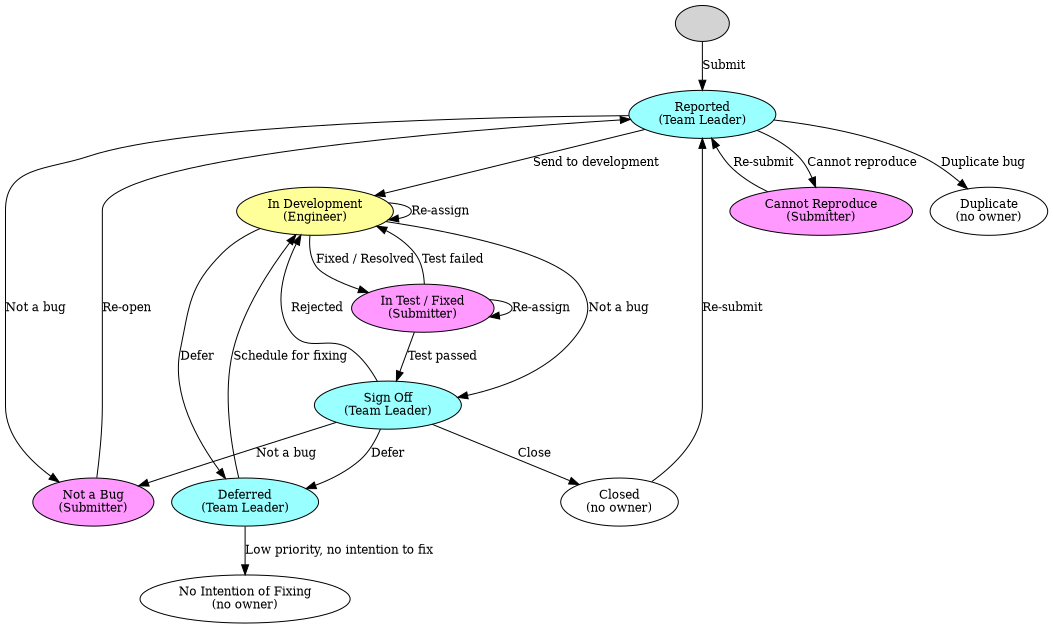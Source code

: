 digraph Workflow {
    size = "7, 8";
    margin = 0.01;
    #layout = circo;
    node [
        shape = ellipse,
        style = filled,
        fontsize = 12
    ];
    edge [
        fontsize = 12
    ];

    New [ label = "" ];

    #
    # Team leader
    #
    node [ fillcolor = "#99ffff" ];
    Reported         [ label = "Reported\n(Team Leader)" ];
    Sign_Off         [ label = "Sign Off\n(Team Leader)" ];
    Deferred         [ label = "Deferred\n(Team Leader)" ];

    #
    # Engineer
    #
    node [ fillcolor = "#ffff99" ];
    In_Development   [ label = "In Development\n(Engineer)" ];

    #
    # Submitter
    #
    node [ fillcolor = "#ff99ff" ];
    Fixed            [ label = "In Test / Fixed\n(Submitter)" ];
    Cannot_Reproduce [ label = "Cannot Reproduce\n(Submitter)" ];
    Not_a_Bug        [ label = "Not a Bug\n(Submitter)" ];

    #
    # No owner
    #
    node [ fillcolor = "#ffffff" ];
    Duplicate        [ label = "Duplicate\n(no owner)" ];
    NIF              [ label = "No Intention of Fixing\n(no owner)" ];
    Closed           [ label = "Closed\n(no owner)" ];

    New -> Reported [ label = "Submit" ];

    Reported -> Cannot_Reproduce [ label = "Cannot reproduce" ];
    Reported -> Not_a_Bug        [ label = "Not a bug" ];
    Reported -> Duplicate        [ label = "Duplicate bug" ];
    Reported -> In_Development   [ label = "Send to development" ];

    Cannot_Reproduce -> Reported [ label = "Re-submit" ];

    Not_a_Bug -> Reported [ label = "Re-open" ];

    In_Development -> In_Development [ label = "Re-assign" ];
    In_Development -> Sign_Off       [ label = "Not a bug" ];
    In_Development -> Deferred       [ label = "Defer" ];
    In_Development -> Fixed          [ label = "Fixed / Resolved" ];

    Deferred -> In_Development [ label = "Schedule for fixing" ];
    Deferred -> NIF            [ label = "Low priority, no intention to fix" ];

    Fixed -> Fixed          [ label = "Re-assign" ];
    Fixed -> In_Development [ label = "Test failed" ];
    Fixed -> Sign_Off       [ label = "Test passed" ];

    Sign_Off -> In_Development [ label = "Rejected" ];
    Sign_Off -> Deferred       [ label = "Defer" ];
    Sign_Off -> Not_a_Bug      [ label = "Not a bug" ];
    Sign_Off -> Closed         [ label = "Close" ];

    Closed -> Reported [ label = "Re-submit" ];
}
